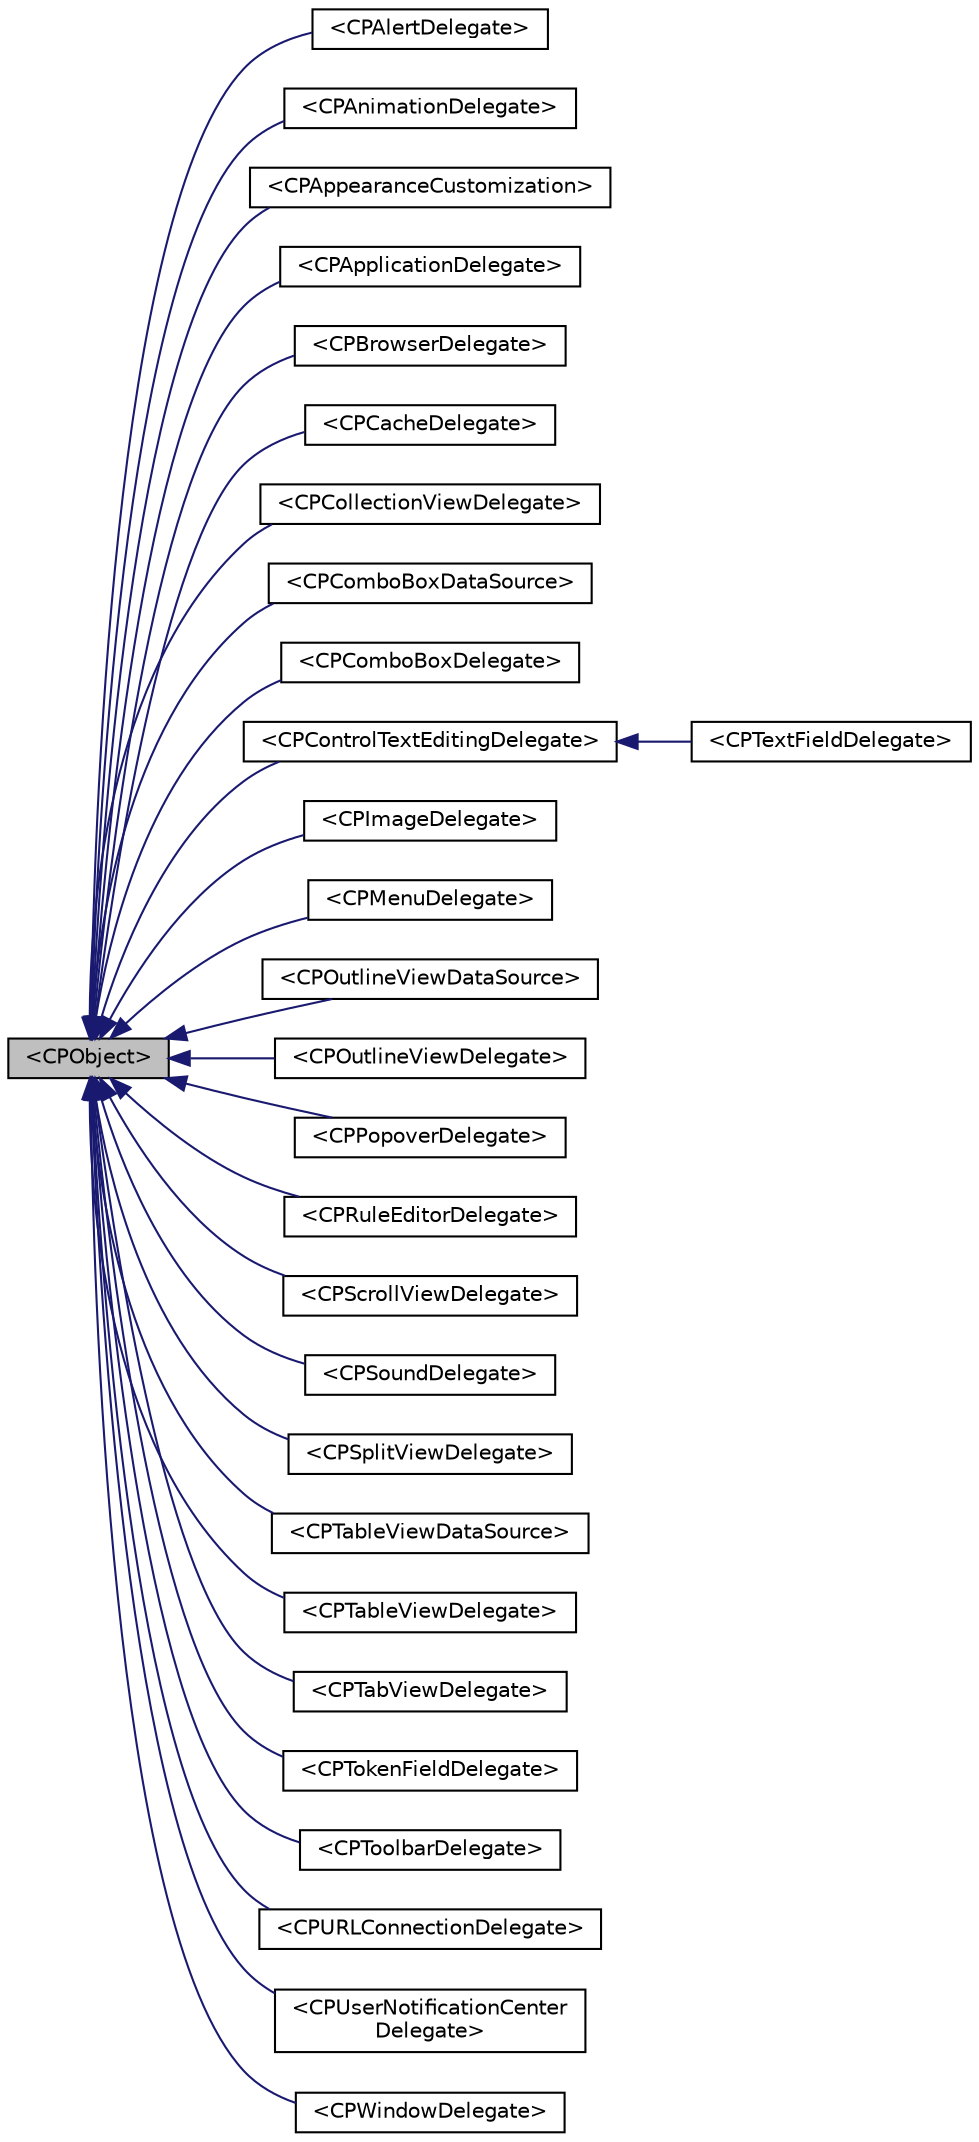 digraph "&lt;CPObject&gt;"
{
  edge [fontname="Helvetica",fontsize="10",labelfontname="Helvetica",labelfontsize="10"];
  node [fontname="Helvetica",fontsize="10",shape=record];
  rankdir="LR";
  Node1 [label="\<CPObject\>",height=0.2,width=0.4,color="black", fillcolor="grey75", style="filled" fontcolor="black"];
  Node1 -> Node2 [dir="back",color="midnightblue",fontsize="10",style="solid",fontname="Helvetica"];
  Node2 [label="\<CPAlertDelegate\>",height=0.2,width=0.4,color="black", fillcolor="white", style="filled",URL="$protocol_c_p_alert_delegate-p.html"];
  Node1 -> Node3 [dir="back",color="midnightblue",fontsize="10",style="solid",fontname="Helvetica"];
  Node3 [label="\<CPAnimationDelegate\>",height=0.2,width=0.4,color="black", fillcolor="white", style="filled",URL="$protocol_c_p_animation_delegate-p.html"];
  Node1 -> Node4 [dir="back",color="midnightblue",fontsize="10",style="solid",fontname="Helvetica"];
  Node4 [label="\<CPAppearanceCustomization\>",height=0.2,width=0.4,color="black", fillcolor="white", style="filled",URL="$protocol_c_p_appearance_customization-p.html"];
  Node1 -> Node5 [dir="back",color="midnightblue",fontsize="10",style="solid",fontname="Helvetica"];
  Node5 [label="\<CPApplicationDelegate\>",height=0.2,width=0.4,color="black", fillcolor="white", style="filled",URL="$protocol_c_p_application_delegate-p.html"];
  Node1 -> Node6 [dir="back",color="midnightblue",fontsize="10",style="solid",fontname="Helvetica"];
  Node6 [label="\<CPBrowserDelegate\>",height=0.2,width=0.4,color="black", fillcolor="white", style="filled",URL="$protocol_c_p_browser_delegate-p.html"];
  Node1 -> Node7 [dir="back",color="midnightblue",fontsize="10",style="solid",fontname="Helvetica"];
  Node7 [label="\<CPCacheDelegate\>",height=0.2,width=0.4,color="black", fillcolor="white", style="filled",URL="$protocol_c_p_cache_delegate-p.html"];
  Node1 -> Node8 [dir="back",color="midnightblue",fontsize="10",style="solid",fontname="Helvetica"];
  Node8 [label="\<CPCollectionViewDelegate\>",height=0.2,width=0.4,color="black", fillcolor="white", style="filled",URL="$protocol_c_p_collection_view_delegate-p.html"];
  Node1 -> Node9 [dir="back",color="midnightblue",fontsize="10",style="solid",fontname="Helvetica"];
  Node9 [label="\<CPComboBoxDataSource\>",height=0.2,width=0.4,color="black", fillcolor="white", style="filled",URL="$protocol_c_p_combo_box_data_source-p.html"];
  Node1 -> Node10 [dir="back",color="midnightblue",fontsize="10",style="solid",fontname="Helvetica"];
  Node10 [label="\<CPComboBoxDelegate\>",height=0.2,width=0.4,color="black", fillcolor="white", style="filled",URL="$protocol_c_p_combo_box_delegate-p.html"];
  Node1 -> Node11 [dir="back",color="midnightblue",fontsize="10",style="solid",fontname="Helvetica"];
  Node11 [label="\<CPControlTextEditingDelegate\>",height=0.2,width=0.4,color="black", fillcolor="white", style="filled",URL="$protocol_c_p_control_text_editing_delegate-p.html"];
  Node11 -> Node12 [dir="back",color="midnightblue",fontsize="10",style="solid",fontname="Helvetica"];
  Node12 [label="\<CPTextFieldDelegate\>",height=0.2,width=0.4,color="black", fillcolor="white", style="filled",URL="$protocol_c_p_text_field_delegate-p.html"];
  Node1 -> Node13 [dir="back",color="midnightblue",fontsize="10",style="solid",fontname="Helvetica"];
  Node13 [label="\<CPImageDelegate\>",height=0.2,width=0.4,color="black", fillcolor="white", style="filled",URL="$protocol_c_p_image_delegate-p.html"];
  Node1 -> Node14 [dir="back",color="midnightblue",fontsize="10",style="solid",fontname="Helvetica"];
  Node14 [label="\<CPMenuDelegate\>",height=0.2,width=0.4,color="black", fillcolor="white", style="filled",URL="$protocol_c_p_menu_delegate-p.html"];
  Node1 -> Node15 [dir="back",color="midnightblue",fontsize="10",style="solid",fontname="Helvetica"];
  Node15 [label="\<CPOutlineViewDataSource\>",height=0.2,width=0.4,color="black", fillcolor="white", style="filled",URL="$protocol_c_p_outline_view_data_source-p.html"];
  Node1 -> Node16 [dir="back",color="midnightblue",fontsize="10",style="solid",fontname="Helvetica"];
  Node16 [label="\<CPOutlineViewDelegate\>",height=0.2,width=0.4,color="black", fillcolor="white", style="filled",URL="$protocol_c_p_outline_view_delegate-p.html"];
  Node1 -> Node17 [dir="back",color="midnightblue",fontsize="10",style="solid",fontname="Helvetica"];
  Node17 [label="\<CPPopoverDelegate\>",height=0.2,width=0.4,color="black", fillcolor="white", style="filled",URL="$protocol_c_p_popover_delegate-p.html"];
  Node1 -> Node18 [dir="back",color="midnightblue",fontsize="10",style="solid",fontname="Helvetica"];
  Node18 [label="\<CPRuleEditorDelegate\>",height=0.2,width=0.4,color="black", fillcolor="white", style="filled",URL="$protocol_c_p_rule_editor_delegate-p.html"];
  Node1 -> Node19 [dir="back",color="midnightblue",fontsize="10",style="solid",fontname="Helvetica"];
  Node19 [label="\<CPScrollViewDelegate\>",height=0.2,width=0.4,color="black", fillcolor="white", style="filled",URL="$protocol_c_p_scroll_view_delegate-p.html"];
  Node1 -> Node20 [dir="back",color="midnightblue",fontsize="10",style="solid",fontname="Helvetica"];
  Node20 [label="\<CPSoundDelegate\>",height=0.2,width=0.4,color="black", fillcolor="white", style="filled",URL="$protocol_c_p_sound_delegate-p.html"];
  Node1 -> Node21 [dir="back",color="midnightblue",fontsize="10",style="solid",fontname="Helvetica"];
  Node21 [label="\<CPSplitViewDelegate\>",height=0.2,width=0.4,color="black", fillcolor="white", style="filled",URL="$protocol_c_p_split_view_delegate-p.html"];
  Node1 -> Node22 [dir="back",color="midnightblue",fontsize="10",style="solid",fontname="Helvetica"];
  Node22 [label="\<CPTableViewDataSource\>",height=0.2,width=0.4,color="black", fillcolor="white", style="filled",URL="$protocol_c_p_table_view_data_source-p.html"];
  Node1 -> Node23 [dir="back",color="midnightblue",fontsize="10",style="solid",fontname="Helvetica"];
  Node23 [label="\<CPTableViewDelegate\>",height=0.2,width=0.4,color="black", fillcolor="white", style="filled",URL="$protocol_c_p_table_view_delegate-p.html"];
  Node1 -> Node24 [dir="back",color="midnightblue",fontsize="10",style="solid",fontname="Helvetica"];
  Node24 [label="\<CPTabViewDelegate\>",height=0.2,width=0.4,color="black", fillcolor="white", style="filled",URL="$protocol_c_p_tab_view_delegate-p.html"];
  Node1 -> Node25 [dir="back",color="midnightblue",fontsize="10",style="solid",fontname="Helvetica"];
  Node25 [label="\<CPTokenFieldDelegate\>",height=0.2,width=0.4,color="black", fillcolor="white", style="filled",URL="$protocol_c_p_token_field_delegate-p.html"];
  Node1 -> Node26 [dir="back",color="midnightblue",fontsize="10",style="solid",fontname="Helvetica"];
  Node26 [label="\<CPToolbarDelegate\>",height=0.2,width=0.4,color="black", fillcolor="white", style="filled",URL="$protocol_c_p_toolbar_delegate-p.html"];
  Node1 -> Node27 [dir="back",color="midnightblue",fontsize="10",style="solid",fontname="Helvetica"];
  Node27 [label="\<CPURLConnectionDelegate\>",height=0.2,width=0.4,color="black", fillcolor="white", style="filled",URL="$protocol_c_p_u_r_l_connection_delegate-p.html"];
  Node1 -> Node28 [dir="back",color="midnightblue",fontsize="10",style="solid",fontname="Helvetica"];
  Node28 [label="\<CPUserNotificationCenter\lDelegate\>",height=0.2,width=0.4,color="black", fillcolor="white", style="filled",URL="$protocol_c_p_user_notification_center_delegate-p.html"];
  Node1 -> Node29 [dir="back",color="midnightblue",fontsize="10",style="solid",fontname="Helvetica"];
  Node29 [label="\<CPWindowDelegate\>",height=0.2,width=0.4,color="black", fillcolor="white", style="filled",URL="$protocol_c_p_window_delegate-p.html"];
}
